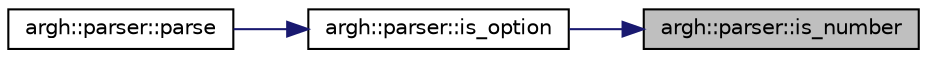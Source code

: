 digraph "argh::parser::is_number"
{
 // LATEX_PDF_SIZE
  edge [fontname="Helvetica",fontsize="10",labelfontname="Helvetica",labelfontsize="10"];
  node [fontname="Helvetica",fontsize="10",shape=record];
  rankdir="RL";
  Node1 [label="argh::parser::is_number",height=0.2,width=0.4,color="black", fillcolor="grey75", style="filled", fontcolor="black",tooltip=" "];
  Node1 -> Node2 [dir="back",color="midnightblue",fontsize="10",style="solid"];
  Node2 [label="argh::parser::is_option",height=0.2,width=0.4,color="black", fillcolor="white", style="filled",URL="$classargh_1_1parser.html#a479fddc2ffce399eae6ef1efc986ff39",tooltip=" "];
  Node2 -> Node3 [dir="back",color="midnightblue",fontsize="10",style="solid"];
  Node3 [label="argh::parser::parse",height=0.2,width=0.4,color="black", fillcolor="white", style="filled",URL="$classargh_1_1parser.html#ae73b26b8aeca0c3c0a9cd7aa8e1070be",tooltip=" "];
}
